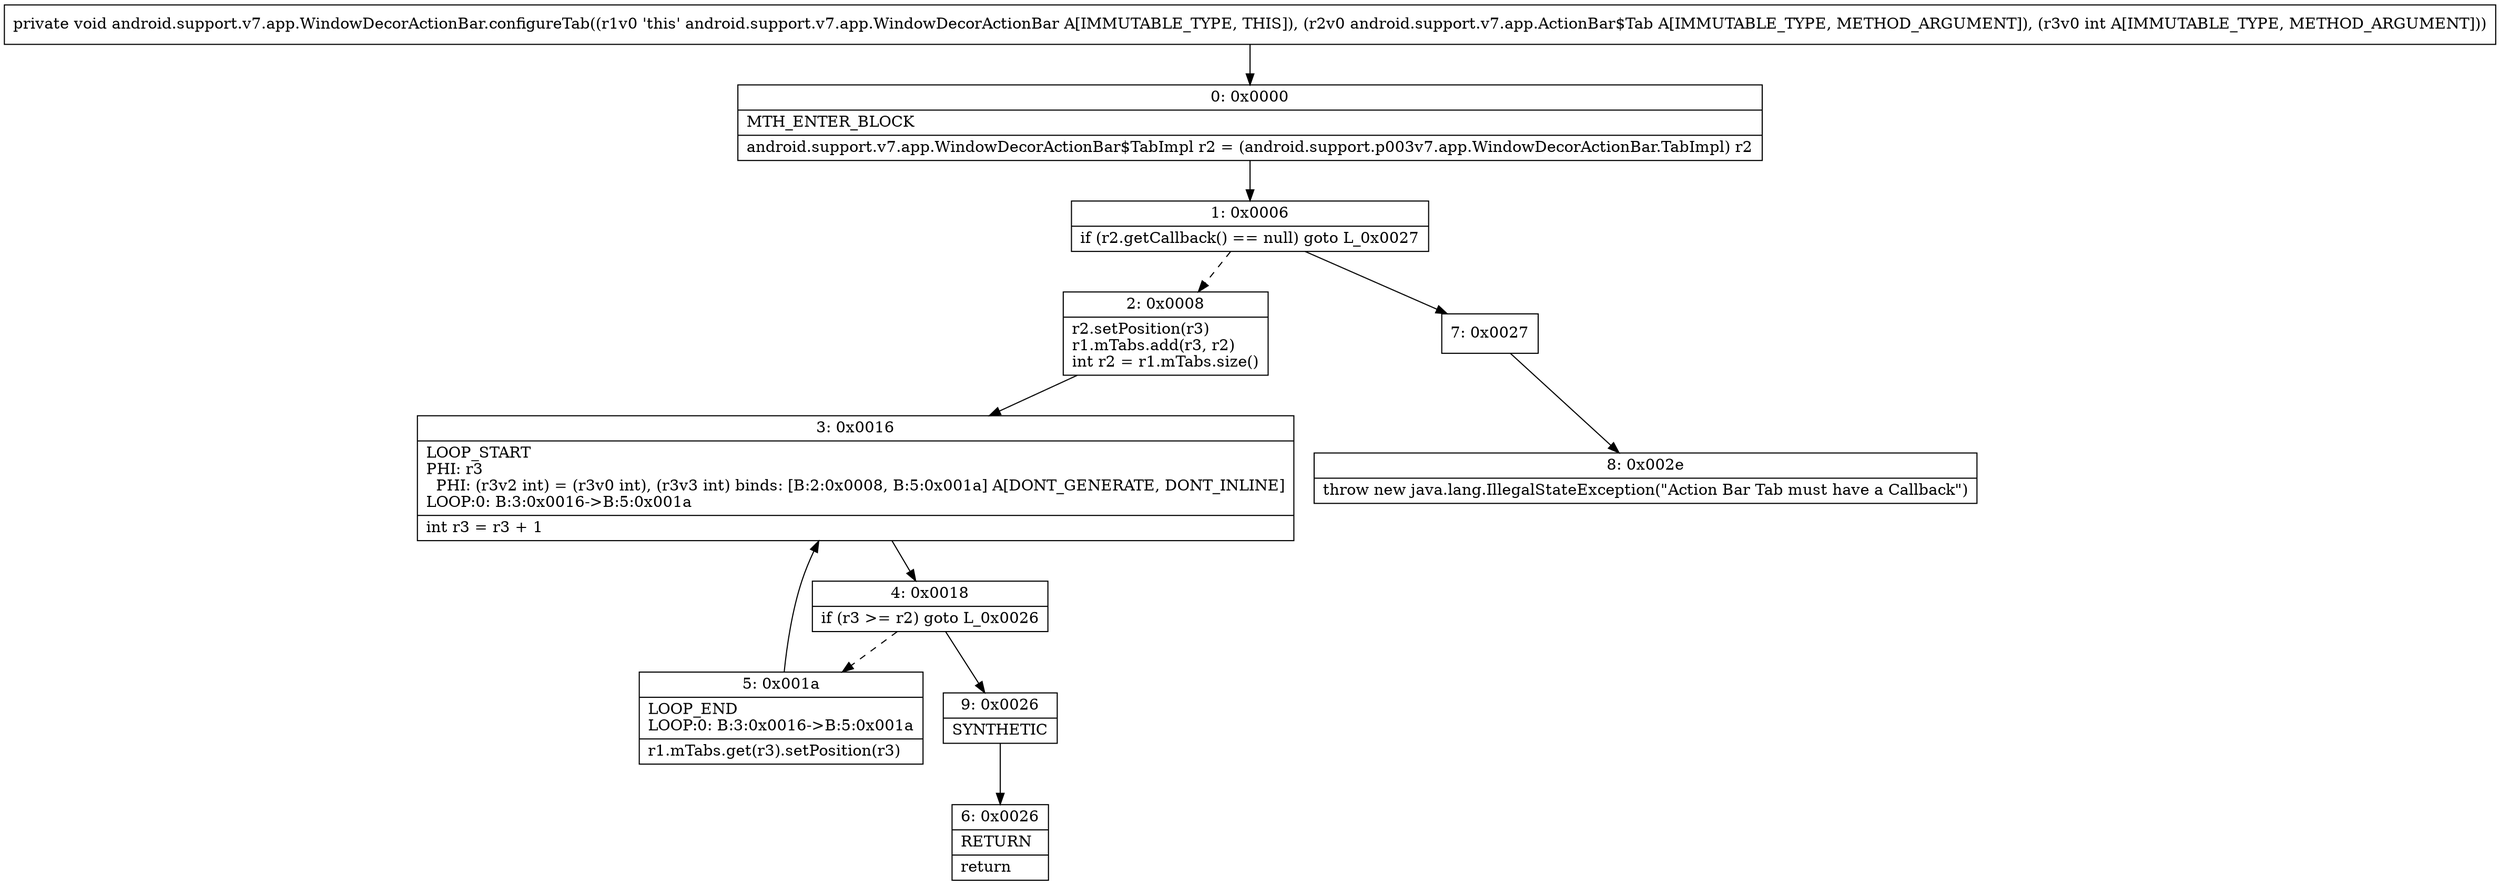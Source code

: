 digraph "CFG forandroid.support.v7.app.WindowDecorActionBar.configureTab(Landroid\/support\/v7\/app\/ActionBar$Tab;I)V" {
Node_0 [shape=record,label="{0\:\ 0x0000|MTH_ENTER_BLOCK\l|android.support.v7.app.WindowDecorActionBar$TabImpl r2 = (android.support.p003v7.app.WindowDecorActionBar.TabImpl) r2\l}"];
Node_1 [shape=record,label="{1\:\ 0x0006|if (r2.getCallback() == null) goto L_0x0027\l}"];
Node_2 [shape=record,label="{2\:\ 0x0008|r2.setPosition(r3)\lr1.mTabs.add(r3, r2)\lint r2 = r1.mTabs.size()\l}"];
Node_3 [shape=record,label="{3\:\ 0x0016|LOOP_START\lPHI: r3 \l  PHI: (r3v2 int) = (r3v0 int), (r3v3 int) binds: [B:2:0x0008, B:5:0x001a] A[DONT_GENERATE, DONT_INLINE]\lLOOP:0: B:3:0x0016\-\>B:5:0x001a\l|int r3 = r3 + 1\l}"];
Node_4 [shape=record,label="{4\:\ 0x0018|if (r3 \>= r2) goto L_0x0026\l}"];
Node_5 [shape=record,label="{5\:\ 0x001a|LOOP_END\lLOOP:0: B:3:0x0016\-\>B:5:0x001a\l|r1.mTabs.get(r3).setPosition(r3)\l}"];
Node_6 [shape=record,label="{6\:\ 0x0026|RETURN\l|return\l}"];
Node_7 [shape=record,label="{7\:\ 0x0027}"];
Node_8 [shape=record,label="{8\:\ 0x002e|throw new java.lang.IllegalStateException(\"Action Bar Tab must have a Callback\")\l}"];
Node_9 [shape=record,label="{9\:\ 0x0026|SYNTHETIC\l}"];
MethodNode[shape=record,label="{private void android.support.v7.app.WindowDecorActionBar.configureTab((r1v0 'this' android.support.v7.app.WindowDecorActionBar A[IMMUTABLE_TYPE, THIS]), (r2v0 android.support.v7.app.ActionBar$Tab A[IMMUTABLE_TYPE, METHOD_ARGUMENT]), (r3v0 int A[IMMUTABLE_TYPE, METHOD_ARGUMENT])) }"];
MethodNode -> Node_0;
Node_0 -> Node_1;
Node_1 -> Node_2[style=dashed];
Node_1 -> Node_7;
Node_2 -> Node_3;
Node_3 -> Node_4;
Node_4 -> Node_5[style=dashed];
Node_4 -> Node_9;
Node_5 -> Node_3;
Node_7 -> Node_8;
Node_9 -> Node_6;
}


